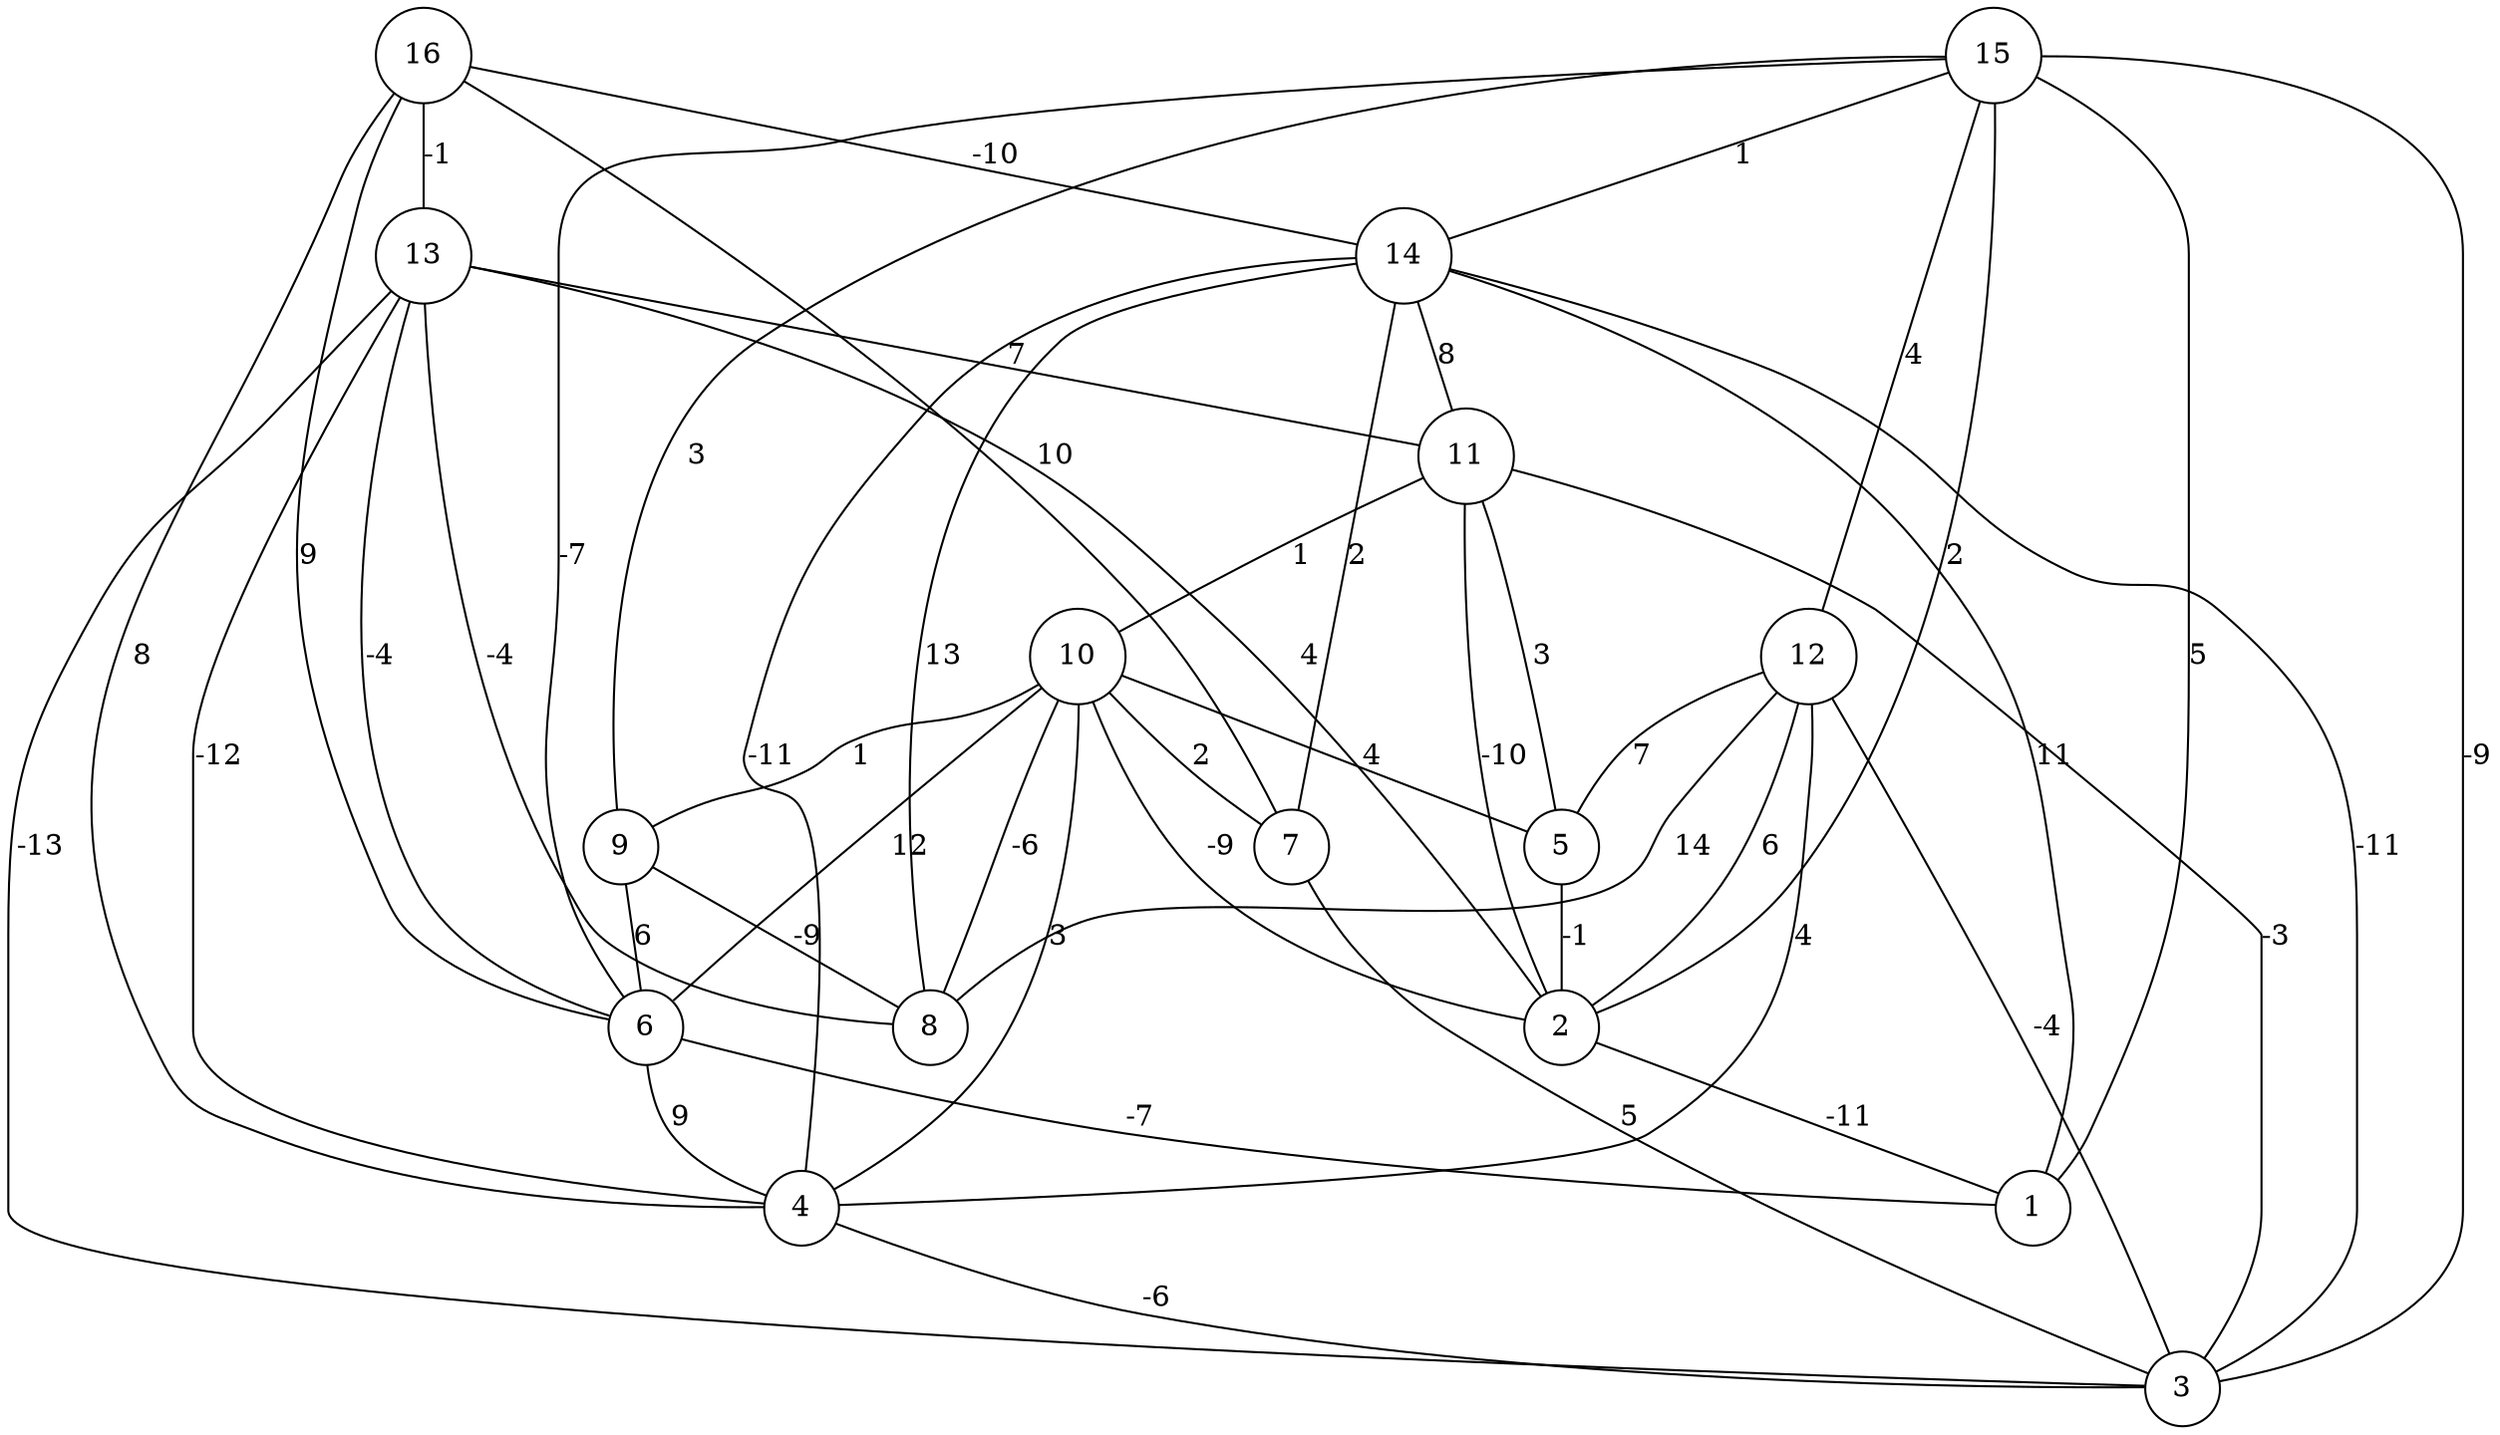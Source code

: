graph { 
	 fontname="Helvetica,Arial,sans-serif" 
	 node [shape = circle]; 
	 16 -- 4 [label = "8"];
	 16 -- 6 [label = "9"];
	 16 -- 7 [label = "10"];
	 16 -- 13 [label = "-1"];
	 16 -- 14 [label = "-10"];
	 15 -- 1 [label = "5"];
	 15 -- 2 [label = "2"];
	 15 -- 3 [label = "-9"];
	 15 -- 6 [label = "-7"];
	 15 -- 9 [label = "3"];
	 15 -- 12 [label = "4"];
	 15 -- 14 [label = "1"];
	 14 -- 1 [label = "11"];
	 14 -- 3 [label = "-11"];
	 14 -- 4 [label = "-11"];
	 14 -- 7 [label = "2"];
	 14 -- 8 [label = "13"];
	 14 -- 11 [label = "8"];
	 13 -- 2 [label = "4"];
	 13 -- 3 [label = "-13"];
	 13 -- 4 [label = "-12"];
	 13 -- 6 [label = "-4"];
	 13 -- 8 [label = "-4"];
	 13 -- 11 [label = "7"];
	 12 -- 2 [label = "6"];
	 12 -- 3 [label = "-4"];
	 12 -- 4 [label = "4"];
	 12 -- 5 [label = "7"];
	 12 -- 8 [label = "14"];
	 11 -- 2 [label = "-10"];
	 11 -- 3 [label = "-3"];
	 11 -- 5 [label = "3"];
	 11 -- 10 [label = "1"];
	 10 -- 2 [label = "-9"];
	 10 -- 4 [label = "3"];
	 10 -- 5 [label = "4"];
	 10 -- 6 [label = "12"];
	 10 -- 7 [label = "2"];
	 10 -- 8 [label = "-6"];
	 10 -- 9 [label = "1"];
	 9 -- 6 [label = "6"];
	 9 -- 8 [label = "-9"];
	 7 -- 3 [label = "5"];
	 6 -- 1 [label = "-7"];
	 6 -- 4 [label = "9"];
	 5 -- 2 [label = "-1"];
	 4 -- 3 [label = "-6"];
	 2 -- 1 [label = "-11"];
	 1;
	 2;
	 3;
	 4;
	 5;
	 6;
	 7;
	 8;
	 9;
	 10;
	 11;
	 12;
	 13;
	 14;
	 15;
	 16;
}
